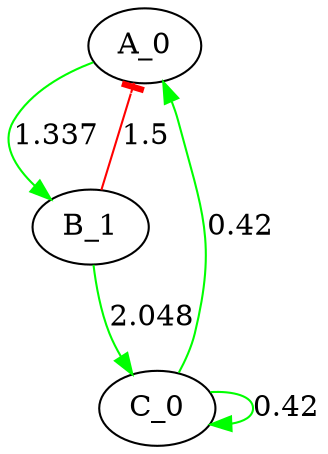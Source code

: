 digraph coef {
    A_0 -> B_1 [label = 1.337, color = green];
    B_1 -> C_0 [label = 2.048, color = green];
    B_1 -> A_0 [label = 1.5, arrowhead = tee, color = red];
    C_0 -> C_0 -> A_0 [label = 0.42, color = green];
}
